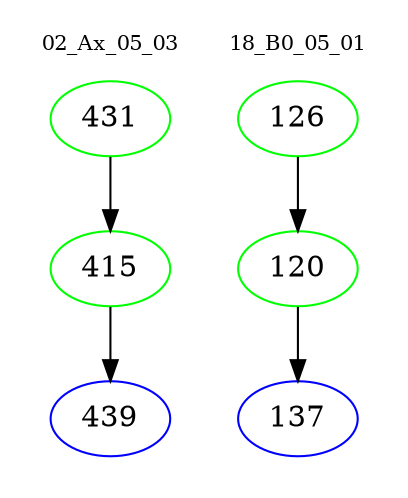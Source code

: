 digraph{
subgraph cluster_0 {
color = white
label = "02_Ax_05_03";
fontsize=10;
T0_431 [label="431", color="green"]
T0_431 -> T0_415 [color="black"]
T0_415 [label="415", color="green"]
T0_415 -> T0_439 [color="black"]
T0_439 [label="439", color="blue"]
}
subgraph cluster_1 {
color = white
label = "18_B0_05_01";
fontsize=10;
T1_126 [label="126", color="green"]
T1_126 -> T1_120 [color="black"]
T1_120 [label="120", color="green"]
T1_120 -> T1_137 [color="black"]
T1_137 [label="137", color="blue"]
}
}
